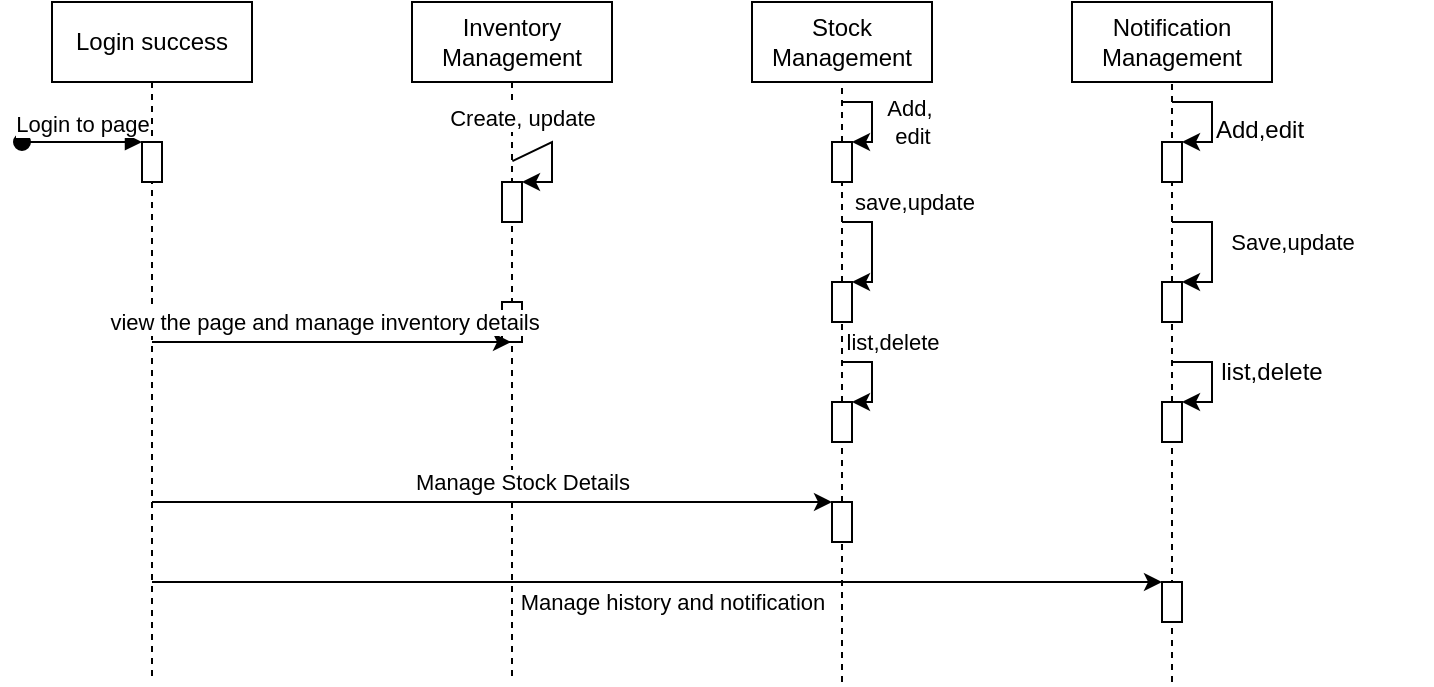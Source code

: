<mxfile version="22.1.11" type="device">
  <diagram name="Page-1" id="2YBvvXClWsGukQMizWep">
    <mxGraphModel dx="942" dy="551" grid="1" gridSize="10" guides="1" tooltips="1" connect="1" arrows="1" fold="1" page="1" pageScale="1" pageWidth="850" pageHeight="1100" math="0" shadow="0">
      <root>
        <mxCell id="0" />
        <mxCell id="1" parent="0" />
        <mxCell id="aM9ryv3xv72pqoxQDRHE-1" value="Login success" style="shape=umlLifeline;perimeter=lifelinePerimeter;whiteSpace=wrap;html=1;container=0;dropTarget=0;collapsible=0;recursiveResize=0;outlineConnect=0;portConstraint=eastwest;newEdgeStyle={&quot;edgeStyle&quot;:&quot;elbowEdgeStyle&quot;,&quot;elbow&quot;:&quot;vertical&quot;,&quot;curved&quot;:0,&quot;rounded&quot;:0};" parent="1" vertex="1">
          <mxGeometry x="40" y="40" width="100" height="340" as="geometry" />
        </mxCell>
        <mxCell id="aM9ryv3xv72pqoxQDRHE-2" value="" style="html=1;points=[];perimeter=orthogonalPerimeter;outlineConnect=0;targetShapes=umlLifeline;portConstraint=eastwest;newEdgeStyle={&quot;edgeStyle&quot;:&quot;elbowEdgeStyle&quot;,&quot;elbow&quot;:&quot;vertical&quot;,&quot;curved&quot;:0,&quot;rounded&quot;:0};" parent="aM9ryv3xv72pqoxQDRHE-1" vertex="1">
          <mxGeometry x="45" y="70" width="10" height="20" as="geometry" />
        </mxCell>
        <mxCell id="aM9ryv3xv72pqoxQDRHE-3" value="Login to page" style="html=1;verticalAlign=bottom;startArrow=oval;endArrow=block;startSize=8;edgeStyle=elbowEdgeStyle;elbow=vertical;curved=0;rounded=0;" parent="aM9ryv3xv72pqoxQDRHE-1" target="aM9ryv3xv72pqoxQDRHE-2" edge="1">
          <mxGeometry relative="1" as="geometry">
            <mxPoint x="-15" y="70" as="sourcePoint" />
          </mxGeometry>
        </mxCell>
        <mxCell id="aM9ryv3xv72pqoxQDRHE-5" value="Inventory Management" style="shape=umlLifeline;perimeter=lifelinePerimeter;whiteSpace=wrap;html=1;container=0;dropTarget=0;collapsible=0;recursiveResize=0;outlineConnect=0;portConstraint=eastwest;newEdgeStyle={&quot;edgeStyle&quot;:&quot;elbowEdgeStyle&quot;,&quot;elbow&quot;:&quot;vertical&quot;,&quot;curved&quot;:0,&quot;rounded&quot;:0};" parent="1" vertex="1">
          <mxGeometry x="220" y="40" width="100" height="340" as="geometry" />
        </mxCell>
        <mxCell id="aM9ryv3xv72pqoxQDRHE-6" value="" style="html=1;points=[];perimeter=orthogonalPerimeter;outlineConnect=0;targetShapes=umlLifeline;portConstraint=eastwest;newEdgeStyle={&quot;edgeStyle&quot;:&quot;elbowEdgeStyle&quot;,&quot;elbow&quot;:&quot;vertical&quot;,&quot;curved&quot;:0,&quot;rounded&quot;:0};" parent="aM9ryv3xv72pqoxQDRHE-5" vertex="1">
          <mxGeometry x="45" y="90" width="10" height="20" as="geometry" />
        </mxCell>
        <mxCell id="-nRuo-tjxbQoX96Qt51X-1" value="" style="endArrow=classic;html=1;rounded=0;exitX=0.502;exitY=0.234;exitDx=0;exitDy=0;exitPerimeter=0;" edge="1" parent="aM9ryv3xv72pqoxQDRHE-5" source="aM9ryv3xv72pqoxQDRHE-5" target="aM9ryv3xv72pqoxQDRHE-6">
          <mxGeometry width="50" height="50" relative="1" as="geometry">
            <mxPoint x="50" y="180" as="sourcePoint" />
            <mxPoint x="110" y="140" as="targetPoint" />
            <Array as="points">
              <mxPoint x="70" y="70" />
              <mxPoint x="70" y="90" />
            </Array>
          </mxGeometry>
        </mxCell>
        <mxCell id="-nRuo-tjxbQoX96Qt51X-2" value="Create, update" style="edgeLabel;html=1;align=center;verticalAlign=middle;resizable=0;points=[];" vertex="1" connectable="0" parent="-nRuo-tjxbQoX96Qt51X-1">
          <mxGeometry x="-0.01" y="-1" relative="1" as="geometry">
            <mxPoint x="-14" y="-18" as="offset" />
          </mxGeometry>
        </mxCell>
        <mxCell id="-nRuo-tjxbQoX96Qt51X-33" value="" style="html=1;points=[];perimeter=orthogonalPerimeter;outlineConnect=0;targetShapes=umlLifeline;portConstraint=eastwest;newEdgeStyle={&quot;edgeStyle&quot;:&quot;elbowEdgeStyle&quot;,&quot;elbow&quot;:&quot;vertical&quot;,&quot;curved&quot;:0,&quot;rounded&quot;:0};" vertex="1" parent="aM9ryv3xv72pqoxQDRHE-5">
          <mxGeometry x="45" y="150" width="10" height="20" as="geometry" />
        </mxCell>
        <mxCell id="-nRuo-tjxbQoX96Qt51X-3" value="Stock Management" style="rounded=0;whiteSpace=wrap;html=1;" vertex="1" parent="1">
          <mxGeometry x="390" y="40" width="90" height="40" as="geometry" />
        </mxCell>
        <mxCell id="-nRuo-tjxbQoX96Qt51X-4" value="" style="endArrow=none;dashed=1;html=1;rounded=0;entryX=0.5;entryY=1;entryDx=0;entryDy=0;" edge="1" parent="1" source="-nRuo-tjxbQoX96Qt51X-6" target="-nRuo-tjxbQoX96Qt51X-3">
          <mxGeometry width="50" height="50" relative="1" as="geometry">
            <mxPoint x="435" y="340" as="sourcePoint" />
            <mxPoint x="320" y="170" as="targetPoint" />
          </mxGeometry>
        </mxCell>
        <mxCell id="-nRuo-tjxbQoX96Qt51X-7" value="" style="endArrow=none;dashed=1;html=1;rounded=0;entryX=0.5;entryY=1;entryDx=0;entryDy=0;" edge="1" parent="1" source="-nRuo-tjxbQoX96Qt51X-25" target="-nRuo-tjxbQoX96Qt51X-6">
          <mxGeometry width="50" height="50" relative="1" as="geometry">
            <mxPoint x="435" y="340" as="sourcePoint" />
            <mxPoint x="435" y="80" as="targetPoint" />
          </mxGeometry>
        </mxCell>
        <mxCell id="-nRuo-tjxbQoX96Qt51X-6" value="" style="html=1;points=[];perimeter=orthogonalPerimeter;outlineConnect=0;targetShapes=umlLifeline;portConstraint=eastwest;newEdgeStyle={&quot;edgeStyle&quot;:&quot;elbowEdgeStyle&quot;,&quot;elbow&quot;:&quot;vertical&quot;,&quot;curved&quot;:0,&quot;rounded&quot;:0};" vertex="1" parent="1">
          <mxGeometry x="430" y="110" width="10" height="20" as="geometry" />
        </mxCell>
        <mxCell id="-nRuo-tjxbQoX96Qt51X-11" value="" style="endArrow=classic;html=1;rounded=0;" edge="1" parent="1" target="-nRuo-tjxbQoX96Qt51X-6">
          <mxGeometry width="50" height="50" relative="1" as="geometry">
            <mxPoint x="435" y="90" as="sourcePoint" />
            <mxPoint x="510" y="130" as="targetPoint" />
            <Array as="points">
              <mxPoint x="450" y="90" />
              <mxPoint x="450" y="110" />
            </Array>
          </mxGeometry>
        </mxCell>
        <mxCell id="-nRuo-tjxbQoX96Qt51X-12" value="Add,&amp;nbsp;&lt;br&gt;edit" style="edgeLabel;html=1;align=center;verticalAlign=middle;resizable=0;points=[];" vertex="1" connectable="0" parent="-nRuo-tjxbQoX96Qt51X-11">
          <mxGeometry x="0.614" y="-1" relative="1" as="geometry">
            <mxPoint x="21" y="-9" as="offset" />
          </mxGeometry>
        </mxCell>
        <mxCell id="-nRuo-tjxbQoX96Qt51X-13" value="Notification Management" style="rounded=0;whiteSpace=wrap;html=1;" vertex="1" parent="1">
          <mxGeometry x="550" y="40" width="100" height="40" as="geometry" />
        </mxCell>
        <mxCell id="-nRuo-tjxbQoX96Qt51X-14" value="" style="endArrow=none;dashed=1;html=1;rounded=0;entryX=0.5;entryY=1;entryDx=0;entryDy=0;" edge="1" parent="1" source="-nRuo-tjxbQoX96Qt51X-21" target="-nRuo-tjxbQoX96Qt51X-13">
          <mxGeometry width="50" height="50" relative="1" as="geometry">
            <mxPoint x="600" y="340" as="sourcePoint" />
            <mxPoint x="480" y="170" as="targetPoint" />
          </mxGeometry>
        </mxCell>
        <mxCell id="-nRuo-tjxbQoX96Qt51X-15" value="" style="html=1;points=[];perimeter=orthogonalPerimeter;outlineConnect=0;targetShapes=umlLifeline;portConstraint=eastwest;newEdgeStyle={&quot;edgeStyle&quot;:&quot;elbowEdgeStyle&quot;,&quot;elbow&quot;:&quot;vertical&quot;,&quot;curved&quot;:0,&quot;rounded&quot;:0};" vertex="1" parent="1">
          <mxGeometry x="595" y="110" width="10" height="20" as="geometry" />
        </mxCell>
        <mxCell id="-nRuo-tjxbQoX96Qt51X-16" value="" style="endArrow=classic;html=1;rounded=0;" edge="1" parent="1" target="-nRuo-tjxbQoX96Qt51X-15">
          <mxGeometry width="50" height="50" relative="1" as="geometry">
            <mxPoint x="600" y="90" as="sourcePoint" />
            <mxPoint x="480" y="170" as="targetPoint" />
            <Array as="points">
              <mxPoint x="620" y="90" />
              <mxPoint x="620" y="110" />
            </Array>
          </mxGeometry>
        </mxCell>
        <mxCell id="-nRuo-tjxbQoX96Qt51X-17" value="Add,edit" style="text;whiteSpace=wrap;html=1;" vertex="1" parent="1">
          <mxGeometry x="620" y="90" width="110" height="50" as="geometry" />
        </mxCell>
        <mxCell id="-nRuo-tjxbQoX96Qt51X-18" value="" style="html=1;points=[];perimeter=orthogonalPerimeter;outlineConnect=0;targetShapes=umlLifeline;portConstraint=eastwest;newEdgeStyle={&quot;edgeStyle&quot;:&quot;elbowEdgeStyle&quot;,&quot;elbow&quot;:&quot;vertical&quot;,&quot;curved&quot;:0,&quot;rounded&quot;:0};" vertex="1" parent="1">
          <mxGeometry x="595" y="180" width="10" height="20" as="geometry" />
        </mxCell>
        <mxCell id="-nRuo-tjxbQoX96Qt51X-19" value="" style="endArrow=classic;html=1;rounded=0;" edge="1" parent="1" target="-nRuo-tjxbQoX96Qt51X-18">
          <mxGeometry width="50" height="50" relative="1" as="geometry">
            <mxPoint x="600" y="150" as="sourcePoint" />
            <mxPoint x="480" y="170" as="targetPoint" />
            <Array as="points">
              <mxPoint x="620" y="150" />
              <mxPoint x="620" y="180" />
            </Array>
          </mxGeometry>
        </mxCell>
        <mxCell id="-nRuo-tjxbQoX96Qt51X-20" value="Save,update" style="edgeLabel;html=1;align=center;verticalAlign=middle;resizable=0;points=[];" vertex="1" connectable="0" parent="-nRuo-tjxbQoX96Qt51X-19">
          <mxGeometry x="-0.208" relative="1" as="geometry">
            <mxPoint x="40" y="4" as="offset" />
          </mxGeometry>
        </mxCell>
        <mxCell id="-nRuo-tjxbQoX96Qt51X-22" value="" style="endArrow=none;dashed=1;html=1;rounded=0;entryX=0.5;entryY=1;entryDx=0;entryDy=0;" edge="1" parent="1" target="-nRuo-tjxbQoX96Qt51X-21">
          <mxGeometry width="50" height="50" relative="1" as="geometry">
            <mxPoint x="600" y="380" as="sourcePoint" />
            <mxPoint x="600" y="80" as="targetPoint" />
          </mxGeometry>
        </mxCell>
        <mxCell id="-nRuo-tjxbQoX96Qt51X-21" value="" style="html=1;points=[];perimeter=orthogonalPerimeter;outlineConnect=0;targetShapes=umlLifeline;portConstraint=eastwest;newEdgeStyle={&quot;edgeStyle&quot;:&quot;elbowEdgeStyle&quot;,&quot;elbow&quot;:&quot;vertical&quot;,&quot;curved&quot;:0,&quot;rounded&quot;:0};" vertex="1" parent="1">
          <mxGeometry x="595" y="240" width="10" height="20" as="geometry" />
        </mxCell>
        <mxCell id="-nRuo-tjxbQoX96Qt51X-23" value="" style="endArrow=classic;html=1;rounded=0;" edge="1" parent="1" target="-nRuo-tjxbQoX96Qt51X-21">
          <mxGeometry width="50" height="50" relative="1" as="geometry">
            <mxPoint x="600" y="220" as="sourcePoint" />
            <mxPoint x="480" y="170" as="targetPoint" />
            <Array as="points">
              <mxPoint x="620" y="220" />
              <mxPoint x="620" y="240" />
            </Array>
          </mxGeometry>
        </mxCell>
        <mxCell id="-nRuo-tjxbQoX96Qt51X-24" value="list,delete" style="text;html=1;strokeColor=none;fillColor=none;align=center;verticalAlign=middle;whiteSpace=wrap;rounded=0;" vertex="1" parent="1">
          <mxGeometry x="620" y="210" width="60" height="30" as="geometry" />
        </mxCell>
        <mxCell id="-nRuo-tjxbQoX96Qt51X-26" value="" style="endArrow=none;dashed=1;html=1;rounded=0;entryX=0.5;entryY=1;entryDx=0;entryDy=0;" edge="1" parent="1" source="-nRuo-tjxbQoX96Qt51X-29" target="-nRuo-tjxbQoX96Qt51X-25">
          <mxGeometry width="50" height="50" relative="1" as="geometry">
            <mxPoint x="435" y="340" as="sourcePoint" />
            <mxPoint x="435" y="130" as="targetPoint" />
          </mxGeometry>
        </mxCell>
        <mxCell id="-nRuo-tjxbQoX96Qt51X-25" value="" style="html=1;points=[];perimeter=orthogonalPerimeter;outlineConnect=0;targetShapes=umlLifeline;portConstraint=eastwest;newEdgeStyle={&quot;edgeStyle&quot;:&quot;elbowEdgeStyle&quot;,&quot;elbow&quot;:&quot;vertical&quot;,&quot;curved&quot;:0,&quot;rounded&quot;:0};" vertex="1" parent="1">
          <mxGeometry x="430" y="180" width="10" height="20" as="geometry" />
        </mxCell>
        <mxCell id="-nRuo-tjxbQoX96Qt51X-27" value="" style="endArrow=classic;html=1;rounded=0;" edge="1" parent="1" target="-nRuo-tjxbQoX96Qt51X-25">
          <mxGeometry width="50" height="50" relative="1" as="geometry">
            <mxPoint x="435" y="150" as="sourcePoint" />
            <mxPoint x="480" y="170" as="targetPoint" />
            <Array as="points">
              <mxPoint x="450" y="150" />
              <mxPoint x="450" y="180" />
            </Array>
          </mxGeometry>
        </mxCell>
        <mxCell id="-nRuo-tjxbQoX96Qt51X-28" value="save,update" style="edgeLabel;html=1;align=center;verticalAlign=middle;resizable=0;points=[];" vertex="1" connectable="0" parent="-nRuo-tjxbQoX96Qt51X-27">
          <mxGeometry x="0.837" y="-2" relative="1" as="geometry">
            <mxPoint x="26" y="-38" as="offset" />
          </mxGeometry>
        </mxCell>
        <mxCell id="-nRuo-tjxbQoX96Qt51X-30" value="" style="endArrow=none;dashed=1;html=1;rounded=0;entryX=0.5;entryY=1;entryDx=0;entryDy=0;" edge="1" parent="1" source="-nRuo-tjxbQoX96Qt51X-37" target="-nRuo-tjxbQoX96Qt51X-29">
          <mxGeometry width="50" height="50" relative="1" as="geometry">
            <mxPoint x="435" y="340" as="sourcePoint" />
            <mxPoint x="435" y="200" as="targetPoint" />
          </mxGeometry>
        </mxCell>
        <mxCell id="-nRuo-tjxbQoX96Qt51X-29" value="" style="html=1;points=[];perimeter=orthogonalPerimeter;outlineConnect=0;targetShapes=umlLifeline;portConstraint=eastwest;newEdgeStyle={&quot;edgeStyle&quot;:&quot;elbowEdgeStyle&quot;,&quot;elbow&quot;:&quot;vertical&quot;,&quot;curved&quot;:0,&quot;rounded&quot;:0};" vertex="1" parent="1">
          <mxGeometry x="430" y="240" width="10" height="20" as="geometry" />
        </mxCell>
        <mxCell id="-nRuo-tjxbQoX96Qt51X-31" value="" style="endArrow=classic;html=1;rounded=0;" edge="1" parent="1" target="-nRuo-tjxbQoX96Qt51X-29">
          <mxGeometry width="50" height="50" relative="1" as="geometry">
            <mxPoint x="435" y="220" as="sourcePoint" />
            <mxPoint x="480" y="170" as="targetPoint" />
            <Array as="points">
              <mxPoint x="450" y="220" />
              <mxPoint x="450" y="240" />
            </Array>
          </mxGeometry>
        </mxCell>
        <mxCell id="-nRuo-tjxbQoX96Qt51X-32" value="list,delete" style="edgeLabel;html=1;align=center;verticalAlign=middle;resizable=0;points=[];" vertex="1" connectable="0" parent="-nRuo-tjxbQoX96Qt51X-31">
          <mxGeometry x="0.731" y="-1" relative="1" as="geometry">
            <mxPoint x="14" y="-29" as="offset" />
          </mxGeometry>
        </mxCell>
        <mxCell id="-nRuo-tjxbQoX96Qt51X-34" value="" style="endArrow=classic;html=1;rounded=0;" edge="1" parent="1" source="aM9ryv3xv72pqoxQDRHE-1" target="aM9ryv3xv72pqoxQDRHE-5">
          <mxGeometry width="50" height="50" relative="1" as="geometry">
            <mxPoint x="70" y="220" as="sourcePoint" />
            <mxPoint x="120" y="170" as="targetPoint" />
          </mxGeometry>
        </mxCell>
        <mxCell id="-nRuo-tjxbQoX96Qt51X-35" value="view the page and manage inventory details" style="edgeLabel;html=1;align=center;verticalAlign=middle;resizable=0;points=[];" vertex="1" connectable="0" parent="-nRuo-tjxbQoX96Qt51X-34">
          <mxGeometry x="-0.04" y="2" relative="1" as="geometry">
            <mxPoint y="-8" as="offset" />
          </mxGeometry>
        </mxCell>
        <mxCell id="-nRuo-tjxbQoX96Qt51X-38" value="" style="endArrow=none;dashed=1;html=1;rounded=0;entryX=0.5;entryY=1;entryDx=0;entryDy=0;" edge="1" parent="1" target="-nRuo-tjxbQoX96Qt51X-37">
          <mxGeometry width="50" height="50" relative="1" as="geometry">
            <mxPoint x="435" y="380" as="sourcePoint" />
            <mxPoint x="435" y="260" as="targetPoint" />
          </mxGeometry>
        </mxCell>
        <mxCell id="-nRuo-tjxbQoX96Qt51X-37" value="" style="html=1;points=[];perimeter=orthogonalPerimeter;outlineConnect=0;targetShapes=umlLifeline;portConstraint=eastwest;newEdgeStyle={&quot;edgeStyle&quot;:&quot;elbowEdgeStyle&quot;,&quot;elbow&quot;:&quot;vertical&quot;,&quot;curved&quot;:0,&quot;rounded&quot;:0};" vertex="1" parent="1">
          <mxGeometry x="430" y="290" width="10" height="20" as="geometry" />
        </mxCell>
        <mxCell id="-nRuo-tjxbQoX96Qt51X-39" value="" style="endArrow=classic;html=1;rounded=0;" edge="1" parent="1" source="aM9ryv3xv72pqoxQDRHE-1">
          <mxGeometry width="50" height="50" relative="1" as="geometry">
            <mxPoint x="189.974" y="290" as="sourcePoint" />
            <mxPoint x="430" y="290" as="targetPoint" />
          </mxGeometry>
        </mxCell>
        <mxCell id="-nRuo-tjxbQoX96Qt51X-40" value="Manage Stock Details" style="edgeLabel;html=1;align=center;verticalAlign=middle;resizable=0;points=[];" vertex="1" connectable="0" parent="-nRuo-tjxbQoX96Qt51X-39">
          <mxGeometry x="-0.509" y="-1" relative="1" as="geometry">
            <mxPoint x="101" y="-11" as="offset" />
          </mxGeometry>
        </mxCell>
        <mxCell id="-nRuo-tjxbQoX96Qt51X-42" value="" style="endArrow=none;dashed=1;html=1;rounded=0;entryX=0.5;entryY=1;entryDx=0;entryDy=0;" edge="1" parent="1" target="-nRuo-tjxbQoX96Qt51X-41">
          <mxGeometry width="50" height="50" relative="1" as="geometry">
            <mxPoint x="600" y="340" as="sourcePoint" />
            <mxPoint x="600" y="260" as="targetPoint" />
          </mxGeometry>
        </mxCell>
        <mxCell id="-nRuo-tjxbQoX96Qt51X-41" value="" style="html=1;points=[];perimeter=orthogonalPerimeter;outlineConnect=0;targetShapes=umlLifeline;portConstraint=eastwest;newEdgeStyle={&quot;edgeStyle&quot;:&quot;elbowEdgeStyle&quot;,&quot;elbow&quot;:&quot;vertical&quot;,&quot;curved&quot;:0,&quot;rounded&quot;:0};" vertex="1" parent="1">
          <mxGeometry x="595" y="330" width="10" height="20" as="geometry" />
        </mxCell>
        <mxCell id="-nRuo-tjxbQoX96Qt51X-43" value="" style="endArrow=classic;html=1;rounded=0;" edge="1" parent="1" source="aM9ryv3xv72pqoxQDRHE-1" target="-nRuo-tjxbQoX96Qt51X-41">
          <mxGeometry width="50" height="50" relative="1" as="geometry">
            <mxPoint x="370" y="320" as="sourcePoint" />
            <mxPoint x="420" y="270" as="targetPoint" />
          </mxGeometry>
        </mxCell>
        <mxCell id="-nRuo-tjxbQoX96Qt51X-44" value="Manage history and notification" style="edgeLabel;html=1;align=center;verticalAlign=middle;resizable=0;points=[];" vertex="1" connectable="0" parent="-nRuo-tjxbQoX96Qt51X-43">
          <mxGeometry x="-0.322" relative="1" as="geometry">
            <mxPoint x="89" y="10" as="offset" />
          </mxGeometry>
        </mxCell>
      </root>
    </mxGraphModel>
  </diagram>
</mxfile>
